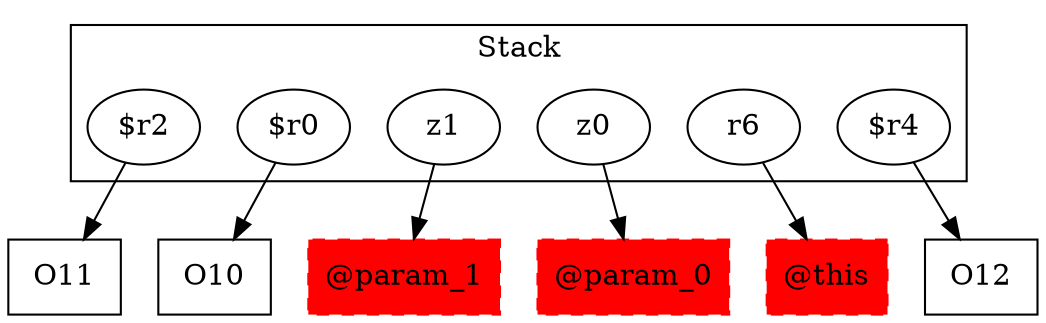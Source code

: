 digraph sample {
  rankDir="LR";
  subgraph cluster_0 {
    label="Stack"
    "$r2"; "$r0"; "z1"; "z0"; "r6"; "$r4"; 
  }
  "$r2" -> { O11[shape=box]};
  "$r0" -> { O10[shape=box]};
  "z1" -> { "@param_1"[shape=box]};
  "z0" -> { "@param_0"[shape=box]};
  "r6" -> { "@this"[shape=box]};
  "$r4" -> { O12[shape=box]};
  "@this"[shape=box, style="filled,dashed"];
  "@param_0"[shape=box, style="filled,dashed"];
  "@param_1"[shape=box, style="filled,dashed"];
  "@this"[color="red"];
  "@param_0"[color="red"];
  "@param_1"[color="red"];
}
